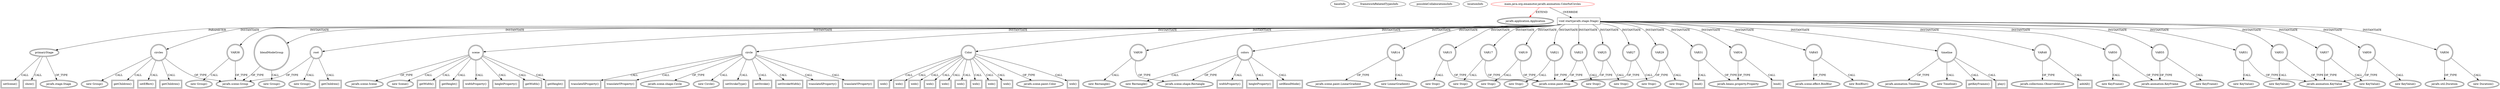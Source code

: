 digraph {
baseInfo[graphId=2619,category="extension_graph",isAnonymous=false,possibleRelation=false]
frameworkRelatedTypesInfo[0="javafx.application.Application"]
possibleCollaborationsInfo[]
locationInfo[projectName="emag-javafx-practice",filePath="/emag-javafx-practice/javafx-practice-master/animation/src/main/java/org/emamotor/javafx/animation/ColorfulCircles.java",contextSignature="ColorfulCircles",graphId="2619"]
0[label="main.java.org.emamotor.javafx.animation.ColorfulCircles",vertexType="ROOT_CLIENT_CLASS_DECLARATION",isFrameworkType=false,color=red]
1[label="javafx.application.Application",vertexType="FRAMEWORK_CLASS_TYPE",isFrameworkType=true,peripheries=2]
2[label="void start(javafx.stage.Stage)",vertexType="OVERRIDING_METHOD_DECLARATION",isFrameworkType=false,shape=box]
3[label="primaryStage",vertexType="PARAMETER_DECLARATION",isFrameworkType=true,peripheries=2]
4[label="javafx.stage.Stage",vertexType="FRAMEWORK_CLASS_TYPE",isFrameworkType=true,peripheries=2]
6[label="root",vertexType="VARIABLE_EXPRESION",isFrameworkType=true,peripheries=2,shape=circle]
7[label="javafx.scene.Group",vertexType="FRAMEWORK_CLASS_TYPE",isFrameworkType=true,peripheries=2]
5[label="new Group()",vertexType="CONSTRUCTOR_CALL",isFrameworkType=true,peripheries=2]
9[label="scene",vertexType="VARIABLE_EXPRESION",isFrameworkType=true,peripheries=2,shape=circle]
10[label="javafx.scene.Scene",vertexType="FRAMEWORK_CLASS_TYPE",isFrameworkType=true,peripheries=2]
8[label="new Scene()",vertexType="CONSTRUCTOR_CALL",isFrameworkType=true,peripheries=2]
12[label="setScene()",vertexType="INSIDE_CALL",isFrameworkType=true,peripheries=2,shape=box]
14[label="circles",vertexType="VARIABLE_EXPRESION",isFrameworkType=true,peripheries=2,shape=circle]
13[label="new Group()",vertexType="CONSTRUCTOR_CALL",isFrameworkType=true,peripheries=2]
17[label="circle",vertexType="VARIABLE_EXPRESION",isFrameworkType=true,peripheries=2,shape=circle]
18[label="javafx.scene.shape.Circle",vertexType="FRAMEWORK_CLASS_TYPE",isFrameworkType=true,peripheries=2]
16[label="new Circle()",vertexType="CONSTRUCTOR_CALL",isFrameworkType=true,peripheries=2]
19[label="Color",vertexType="VARIABLE_EXPRESION",isFrameworkType=true,peripheries=2,shape=circle]
21[label="javafx.scene.paint.Color",vertexType="FRAMEWORK_CLASS_TYPE",isFrameworkType=true,peripheries=2]
20[label="web()",vertexType="INSIDE_CALL",isFrameworkType=true,peripheries=2,shape=box]
23[label="setStrokeType()",vertexType="INSIDE_CALL",isFrameworkType=true,peripheries=2,shape=box]
25[label="setStroke()",vertexType="INSIDE_CALL",isFrameworkType=true,peripheries=2,shape=box]
27[label="web()",vertexType="INSIDE_CALL",isFrameworkType=true,peripheries=2,shape=box]
29[label="setStrokeWidth()",vertexType="INSIDE_CALL",isFrameworkType=true,peripheries=2,shape=box]
31[label="getChildren()",vertexType="INSIDE_CALL",isFrameworkType=true,peripheries=2,shape=box]
33[label="colors",vertexType="VARIABLE_EXPRESION",isFrameworkType=true,peripheries=2,shape=circle]
34[label="javafx.scene.shape.Rectangle",vertexType="FRAMEWORK_CLASS_TYPE",isFrameworkType=true,peripheries=2]
32[label="new Rectangle()",vertexType="CONSTRUCTOR_CALL",isFrameworkType=true,peripheries=2]
36[label="getWidth()",vertexType="INSIDE_CALL",isFrameworkType=true,peripheries=2,shape=box]
38[label="getHeight()",vertexType="INSIDE_CALL",isFrameworkType=true,peripheries=2,shape=box]
40[label="VAR14",vertexType="VARIABLE_EXPRESION",isFrameworkType=true,peripheries=2,shape=circle]
41[label="javafx.scene.paint.LinearGradient",vertexType="FRAMEWORK_CLASS_TYPE",isFrameworkType=true,peripheries=2]
39[label="new LinearGradient()",vertexType="CONSTRUCTOR_CALL",isFrameworkType=true,peripheries=2]
43[label="VAR15",vertexType="VARIABLE_EXPRESION",isFrameworkType=true,peripheries=2,shape=circle]
44[label="javafx.scene.paint.Stop",vertexType="FRAMEWORK_CLASS_TYPE",isFrameworkType=true,peripheries=2]
42[label="new Stop()",vertexType="CONSTRUCTOR_CALL",isFrameworkType=true,peripheries=2]
46[label="web()",vertexType="INSIDE_CALL",isFrameworkType=true,peripheries=2,shape=box]
48[label="VAR17",vertexType="VARIABLE_EXPRESION",isFrameworkType=true,peripheries=2,shape=circle]
47[label="new Stop()",vertexType="CONSTRUCTOR_CALL",isFrameworkType=true,peripheries=2]
51[label="web()",vertexType="INSIDE_CALL",isFrameworkType=true,peripheries=2,shape=box]
53[label="VAR19",vertexType="VARIABLE_EXPRESION",isFrameworkType=true,peripheries=2,shape=circle]
52[label="new Stop()",vertexType="CONSTRUCTOR_CALL",isFrameworkType=true,peripheries=2]
56[label="web()",vertexType="INSIDE_CALL",isFrameworkType=true,peripheries=2,shape=box]
58[label="VAR21",vertexType="VARIABLE_EXPRESION",isFrameworkType=true,peripheries=2,shape=circle]
57[label="new Stop()",vertexType="CONSTRUCTOR_CALL",isFrameworkType=true,peripheries=2]
61[label="web()",vertexType="INSIDE_CALL",isFrameworkType=true,peripheries=2,shape=box]
63[label="VAR23",vertexType="VARIABLE_EXPRESION",isFrameworkType=true,peripheries=2,shape=circle]
62[label="new Stop()",vertexType="CONSTRUCTOR_CALL",isFrameworkType=true,peripheries=2]
66[label="web()",vertexType="INSIDE_CALL",isFrameworkType=true,peripheries=2,shape=box]
68[label="VAR25",vertexType="VARIABLE_EXPRESION",isFrameworkType=true,peripheries=2,shape=circle]
67[label="new Stop()",vertexType="CONSTRUCTOR_CALL",isFrameworkType=true,peripheries=2]
71[label="web()",vertexType="INSIDE_CALL",isFrameworkType=true,peripheries=2,shape=box]
73[label="VAR27",vertexType="VARIABLE_EXPRESION",isFrameworkType=true,peripheries=2,shape=circle]
72[label="new Stop()",vertexType="CONSTRUCTOR_CALL",isFrameworkType=true,peripheries=2]
76[label="web()",vertexType="INSIDE_CALL",isFrameworkType=true,peripheries=2,shape=box]
78[label="VAR29",vertexType="VARIABLE_EXPRESION",isFrameworkType=true,peripheries=2,shape=circle]
77[label="new Stop()",vertexType="CONSTRUCTOR_CALL",isFrameworkType=true,peripheries=2]
81[label="web()",vertexType="INSIDE_CALL",isFrameworkType=true,peripheries=2,shape=box]
82[label="VAR31",vertexType="VARIABLE_EXPRESION",isFrameworkType=true,peripheries=2,shape=circle]
84[label="javafx.beans.property.Property",vertexType="FRAMEWORK_INTERFACE_TYPE",isFrameworkType=true,peripheries=2]
83[label="bind()",vertexType="INSIDE_CALL",isFrameworkType=true,peripheries=2,shape=box]
86[label="widthProperty()",vertexType="INSIDE_CALL",isFrameworkType=true,peripheries=2,shape=box]
88[label="widthProperty()",vertexType="INSIDE_CALL",isFrameworkType=true,peripheries=2,shape=box]
89[label="VAR34",vertexType="VARIABLE_EXPRESION",isFrameworkType=true,peripheries=2,shape=circle]
90[label="bind()",vertexType="INSIDE_CALL",isFrameworkType=true,peripheries=2,shape=box]
93[label="heightProperty()",vertexType="INSIDE_CALL",isFrameworkType=true,peripheries=2,shape=box]
95[label="heightProperty()",vertexType="INSIDE_CALL",isFrameworkType=true,peripheries=2,shape=box]
97[label="blendModeGroup",vertexType="VARIABLE_EXPRESION",isFrameworkType=true,peripheries=2,shape=circle]
96[label="new Group()",vertexType="CONSTRUCTOR_CALL",isFrameworkType=true,peripheries=2]
100[label="VAR38",vertexType="VARIABLE_EXPRESION",isFrameworkType=true,peripheries=2,shape=circle]
99[label="new Group()",vertexType="CONSTRUCTOR_CALL",isFrameworkType=true,peripheries=2]
103[label="VAR39",vertexType="VARIABLE_EXPRESION",isFrameworkType=true,peripheries=2,shape=circle]
102[label="new Rectangle()",vertexType="CONSTRUCTOR_CALL",isFrameworkType=true,peripheries=2]
106[label="getWidth()",vertexType="INSIDE_CALL",isFrameworkType=true,peripheries=2,shape=box]
108[label="getHeight()",vertexType="INSIDE_CALL",isFrameworkType=true,peripheries=2,shape=box]
110[label="setBlendMode()",vertexType="INSIDE_CALL",isFrameworkType=true,peripheries=2,shape=box]
112[label="getChildren()",vertexType="INSIDE_CALL",isFrameworkType=true,peripheries=2,shape=box]
114[label="setEffect()",vertexType="INSIDE_CALL",isFrameworkType=true,peripheries=2,shape=box]
116[label="VAR45",vertexType="VARIABLE_EXPRESION",isFrameworkType=true,peripheries=2,shape=circle]
117[label="javafx.scene.effect.BoxBlur",vertexType="FRAMEWORK_CLASS_TYPE",isFrameworkType=true,peripheries=2]
115[label="new BoxBlur()",vertexType="CONSTRUCTOR_CALL",isFrameworkType=true,peripheries=2]
119[label="timeline",vertexType="VARIABLE_EXPRESION",isFrameworkType=true,peripheries=2,shape=circle]
120[label="javafx.animation.Timeline",vertexType="FRAMEWORK_CLASS_TYPE",isFrameworkType=true,peripheries=2]
118[label="new Timeline()",vertexType="CONSTRUCTOR_CALL",isFrameworkType=true,peripheries=2]
122[label="getChildren()",vertexType="INSIDE_CALL",isFrameworkType=true,peripheries=2,shape=box]
123[label="VAR48",vertexType="VARIABLE_EXPRESION",isFrameworkType=true,peripheries=2,shape=circle]
125[label="javafx.collections.ObservableList",vertexType="FRAMEWORK_INTERFACE_TYPE",isFrameworkType=true,peripheries=2]
124[label="addAll()",vertexType="INSIDE_CALL",isFrameworkType=true,peripheries=2,shape=box]
127[label="getKeyFrames()",vertexType="INSIDE_CALL",isFrameworkType=true,peripheries=2,shape=box]
129[label="VAR50",vertexType="VARIABLE_EXPRESION",isFrameworkType=true,peripheries=2,shape=circle]
130[label="javafx.animation.KeyFrame",vertexType="FRAMEWORK_CLASS_TYPE",isFrameworkType=true,peripheries=2]
128[label="new KeyFrame()",vertexType="CONSTRUCTOR_CALL",isFrameworkType=true,peripheries=2]
132[label="VAR51",vertexType="VARIABLE_EXPRESION",isFrameworkType=true,peripheries=2,shape=circle]
133[label="javafx.animation.KeyValue",vertexType="FRAMEWORK_CLASS_TYPE",isFrameworkType=true,peripheries=2]
131[label="new KeyValue()",vertexType="CONSTRUCTOR_CALL",isFrameworkType=true,peripheries=2]
135[label="translateXProperty()",vertexType="INSIDE_CALL",isFrameworkType=true,peripheries=2,shape=box]
137[label="VAR53",vertexType="VARIABLE_EXPRESION",isFrameworkType=true,peripheries=2,shape=circle]
136[label="new KeyValue()",vertexType="CONSTRUCTOR_CALL",isFrameworkType=true,peripheries=2]
140[label="translateYProperty()",vertexType="INSIDE_CALL",isFrameworkType=true,peripheries=2,shape=box]
142[label="VAR55",vertexType="VARIABLE_EXPRESION",isFrameworkType=true,peripheries=2,shape=circle]
141[label="new KeyFrame()",vertexType="CONSTRUCTOR_CALL",isFrameworkType=true,peripheries=2]
145[label="VAR56",vertexType="VARIABLE_EXPRESION",isFrameworkType=true,peripheries=2,shape=circle]
146[label="javafx.util.Duration",vertexType="FRAMEWORK_CLASS_TYPE",isFrameworkType=true,peripheries=2]
144[label="new Duration()",vertexType="CONSTRUCTOR_CALL",isFrameworkType=true,peripheries=2]
148[label="VAR57",vertexType="VARIABLE_EXPRESION",isFrameworkType=true,peripheries=2,shape=circle]
147[label="new KeyValue()",vertexType="CONSTRUCTOR_CALL",isFrameworkType=true,peripheries=2]
151[label="translateXProperty()",vertexType="INSIDE_CALL",isFrameworkType=true,peripheries=2,shape=box]
153[label="VAR59",vertexType="VARIABLE_EXPRESION",isFrameworkType=true,peripheries=2,shape=circle]
152[label="new KeyValue()",vertexType="CONSTRUCTOR_CALL",isFrameworkType=true,peripheries=2]
156[label="translateYProperty()",vertexType="INSIDE_CALL",isFrameworkType=true,peripheries=2,shape=box]
158[label="play()",vertexType="INSIDE_CALL",isFrameworkType=true,peripheries=2,shape=box]
160[label="show()",vertexType="INSIDE_CALL",isFrameworkType=true,peripheries=2,shape=box]
0->1[label="EXTEND",color=red]
0->2[label="OVERRIDE"]
3->4[label="OF_TYPE"]
2->3[label="PARAMETER"]
2->6[label="INSTANTIATE"]
6->7[label="OF_TYPE"]
6->5[label="CALL"]
2->9[label="INSTANTIATE"]
9->10[label="OF_TYPE"]
9->8[label="CALL"]
3->12[label="CALL"]
2->14[label="INSTANTIATE"]
14->7[label="OF_TYPE"]
14->13[label="CALL"]
2->17[label="INSTANTIATE"]
17->18[label="OF_TYPE"]
17->16[label="CALL"]
2->19[label="INSTANTIATE"]
19->21[label="OF_TYPE"]
19->20[label="CALL"]
17->23[label="CALL"]
17->25[label="CALL"]
19->27[label="CALL"]
17->29[label="CALL"]
14->31[label="CALL"]
2->33[label="INSTANTIATE"]
33->34[label="OF_TYPE"]
33->32[label="CALL"]
9->36[label="CALL"]
9->38[label="CALL"]
2->40[label="INSTANTIATE"]
40->41[label="OF_TYPE"]
40->39[label="CALL"]
2->43[label="INSTANTIATE"]
43->44[label="OF_TYPE"]
43->42[label="CALL"]
19->46[label="CALL"]
2->48[label="INSTANTIATE"]
48->44[label="OF_TYPE"]
48->47[label="CALL"]
19->51[label="CALL"]
2->53[label="INSTANTIATE"]
53->44[label="OF_TYPE"]
53->52[label="CALL"]
19->56[label="CALL"]
2->58[label="INSTANTIATE"]
58->44[label="OF_TYPE"]
58->57[label="CALL"]
19->61[label="CALL"]
2->63[label="INSTANTIATE"]
63->44[label="OF_TYPE"]
63->62[label="CALL"]
19->66[label="CALL"]
2->68[label="INSTANTIATE"]
68->44[label="OF_TYPE"]
68->67[label="CALL"]
19->71[label="CALL"]
2->73[label="INSTANTIATE"]
73->44[label="OF_TYPE"]
73->72[label="CALL"]
19->76[label="CALL"]
2->78[label="INSTANTIATE"]
78->44[label="OF_TYPE"]
78->77[label="CALL"]
19->81[label="CALL"]
2->82[label="INSTANTIATE"]
82->84[label="OF_TYPE"]
82->83[label="CALL"]
33->86[label="CALL"]
9->88[label="CALL"]
2->89[label="INSTANTIATE"]
89->84[label="OF_TYPE"]
89->90[label="CALL"]
33->93[label="CALL"]
9->95[label="CALL"]
2->97[label="INSTANTIATE"]
97->7[label="OF_TYPE"]
97->96[label="CALL"]
2->100[label="INSTANTIATE"]
100->7[label="OF_TYPE"]
100->99[label="CALL"]
2->103[label="INSTANTIATE"]
103->34[label="OF_TYPE"]
103->102[label="CALL"]
9->106[label="CALL"]
9->108[label="CALL"]
33->110[label="CALL"]
6->112[label="CALL"]
14->114[label="CALL"]
2->116[label="INSTANTIATE"]
116->117[label="OF_TYPE"]
116->115[label="CALL"]
2->119[label="INSTANTIATE"]
119->120[label="OF_TYPE"]
119->118[label="CALL"]
14->122[label="CALL"]
2->123[label="INSTANTIATE"]
123->125[label="OF_TYPE"]
123->124[label="CALL"]
119->127[label="CALL"]
2->129[label="INSTANTIATE"]
129->130[label="OF_TYPE"]
129->128[label="CALL"]
2->132[label="INSTANTIATE"]
132->133[label="OF_TYPE"]
132->131[label="CALL"]
17->135[label="CALL"]
2->137[label="INSTANTIATE"]
137->133[label="OF_TYPE"]
137->136[label="CALL"]
17->140[label="CALL"]
2->142[label="INSTANTIATE"]
142->130[label="OF_TYPE"]
142->141[label="CALL"]
2->145[label="INSTANTIATE"]
145->146[label="OF_TYPE"]
145->144[label="CALL"]
2->148[label="INSTANTIATE"]
148->133[label="OF_TYPE"]
148->147[label="CALL"]
17->151[label="CALL"]
2->153[label="INSTANTIATE"]
153->133[label="OF_TYPE"]
153->152[label="CALL"]
17->156[label="CALL"]
119->158[label="CALL"]
3->160[label="CALL"]
}
